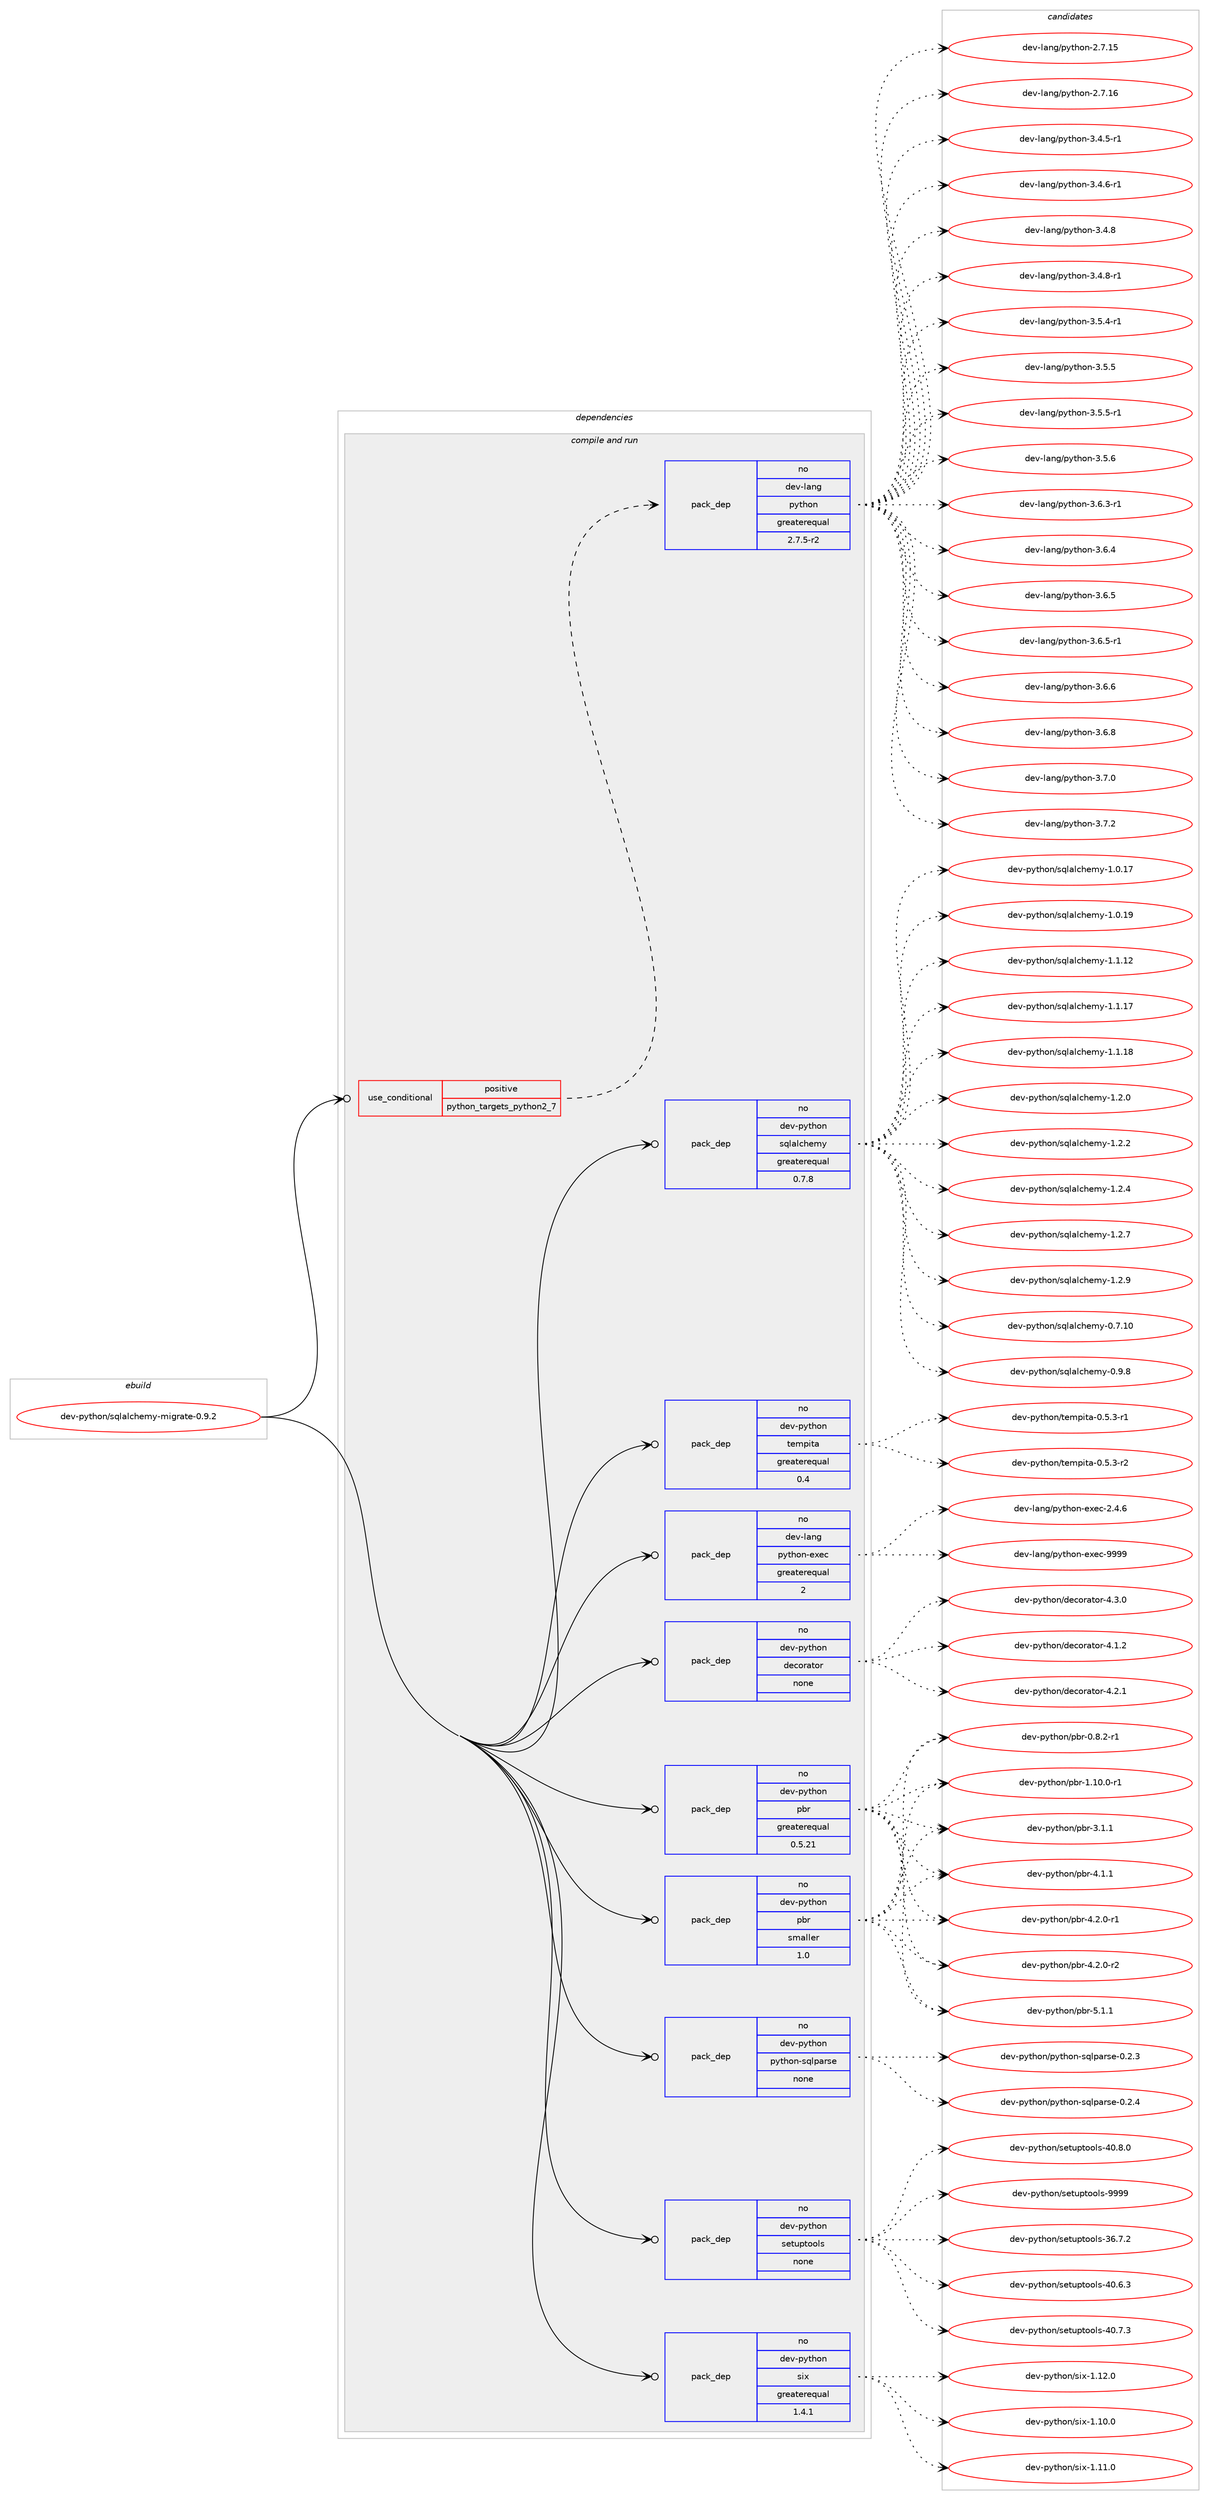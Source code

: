 digraph prolog {

# *************
# Graph options
# *************

newrank=true;
concentrate=true;
compound=true;
graph [rankdir=LR,fontname=Helvetica,fontsize=10,ranksep=1.5];#, ranksep=2.5, nodesep=0.2];
edge  [arrowhead=vee];
node  [fontname=Helvetica,fontsize=10];

# **********
# The ebuild
# **********

subgraph cluster_leftcol {
color=gray;
rank=same;
label=<<i>ebuild</i>>;
id [label="dev-python/sqlalchemy-migrate-0.9.2", color=red, width=4, href="../dev-python/sqlalchemy-migrate-0.9.2.svg"];
}

# ****************
# The dependencies
# ****************

subgraph cluster_midcol {
color=gray;
label=<<i>dependencies</i>>;
subgraph cluster_compile {
fillcolor="#eeeeee";
style=filled;
label=<<i>compile</i>>;
}
subgraph cluster_compileandrun {
fillcolor="#eeeeee";
style=filled;
label=<<i>compile and run</i>>;
subgraph cond385192 {
dependency1442921 [label=<<TABLE BORDER="0" CELLBORDER="1" CELLSPACING="0" CELLPADDING="4"><TR><TD ROWSPAN="3" CELLPADDING="10">use_conditional</TD></TR><TR><TD>positive</TD></TR><TR><TD>python_targets_python2_7</TD></TR></TABLE>>, shape=none, color=red];
subgraph pack1034367 {
dependency1442922 [label=<<TABLE BORDER="0" CELLBORDER="1" CELLSPACING="0" CELLPADDING="4" WIDTH="220"><TR><TD ROWSPAN="6" CELLPADDING="30">pack_dep</TD></TR><TR><TD WIDTH="110">no</TD></TR><TR><TD>dev-lang</TD></TR><TR><TD>python</TD></TR><TR><TD>greaterequal</TD></TR><TR><TD>2.7.5-r2</TD></TR></TABLE>>, shape=none, color=blue];
}
dependency1442921:e -> dependency1442922:w [weight=20,style="dashed",arrowhead="vee"];
}
id:e -> dependency1442921:w [weight=20,style="solid",arrowhead="odotvee"];
subgraph pack1034368 {
dependency1442923 [label=<<TABLE BORDER="0" CELLBORDER="1" CELLSPACING="0" CELLPADDING="4" WIDTH="220"><TR><TD ROWSPAN="6" CELLPADDING="30">pack_dep</TD></TR><TR><TD WIDTH="110">no</TD></TR><TR><TD>dev-lang</TD></TR><TR><TD>python-exec</TD></TR><TR><TD>greaterequal</TD></TR><TR><TD>2</TD></TR></TABLE>>, shape=none, color=blue];
}
id:e -> dependency1442923:w [weight=20,style="solid",arrowhead="odotvee"];
subgraph pack1034369 {
dependency1442924 [label=<<TABLE BORDER="0" CELLBORDER="1" CELLSPACING="0" CELLPADDING="4" WIDTH="220"><TR><TD ROWSPAN="6" CELLPADDING="30">pack_dep</TD></TR><TR><TD WIDTH="110">no</TD></TR><TR><TD>dev-python</TD></TR><TR><TD>decorator</TD></TR><TR><TD>none</TD></TR><TR><TD></TD></TR></TABLE>>, shape=none, color=blue];
}
id:e -> dependency1442924:w [weight=20,style="solid",arrowhead="odotvee"];
subgraph pack1034370 {
dependency1442925 [label=<<TABLE BORDER="0" CELLBORDER="1" CELLSPACING="0" CELLPADDING="4" WIDTH="220"><TR><TD ROWSPAN="6" CELLPADDING="30">pack_dep</TD></TR><TR><TD WIDTH="110">no</TD></TR><TR><TD>dev-python</TD></TR><TR><TD>pbr</TD></TR><TR><TD>greaterequal</TD></TR><TR><TD>0.5.21</TD></TR></TABLE>>, shape=none, color=blue];
}
id:e -> dependency1442925:w [weight=20,style="solid",arrowhead="odotvee"];
subgraph pack1034371 {
dependency1442926 [label=<<TABLE BORDER="0" CELLBORDER="1" CELLSPACING="0" CELLPADDING="4" WIDTH="220"><TR><TD ROWSPAN="6" CELLPADDING="30">pack_dep</TD></TR><TR><TD WIDTH="110">no</TD></TR><TR><TD>dev-python</TD></TR><TR><TD>pbr</TD></TR><TR><TD>smaller</TD></TR><TR><TD>1.0</TD></TR></TABLE>>, shape=none, color=blue];
}
id:e -> dependency1442926:w [weight=20,style="solid",arrowhead="odotvee"];
subgraph pack1034372 {
dependency1442927 [label=<<TABLE BORDER="0" CELLBORDER="1" CELLSPACING="0" CELLPADDING="4" WIDTH="220"><TR><TD ROWSPAN="6" CELLPADDING="30">pack_dep</TD></TR><TR><TD WIDTH="110">no</TD></TR><TR><TD>dev-python</TD></TR><TR><TD>python-sqlparse</TD></TR><TR><TD>none</TD></TR><TR><TD></TD></TR></TABLE>>, shape=none, color=blue];
}
id:e -> dependency1442927:w [weight=20,style="solid",arrowhead="odotvee"];
subgraph pack1034373 {
dependency1442928 [label=<<TABLE BORDER="0" CELLBORDER="1" CELLSPACING="0" CELLPADDING="4" WIDTH="220"><TR><TD ROWSPAN="6" CELLPADDING="30">pack_dep</TD></TR><TR><TD WIDTH="110">no</TD></TR><TR><TD>dev-python</TD></TR><TR><TD>setuptools</TD></TR><TR><TD>none</TD></TR><TR><TD></TD></TR></TABLE>>, shape=none, color=blue];
}
id:e -> dependency1442928:w [weight=20,style="solid",arrowhead="odotvee"];
subgraph pack1034374 {
dependency1442929 [label=<<TABLE BORDER="0" CELLBORDER="1" CELLSPACING="0" CELLPADDING="4" WIDTH="220"><TR><TD ROWSPAN="6" CELLPADDING="30">pack_dep</TD></TR><TR><TD WIDTH="110">no</TD></TR><TR><TD>dev-python</TD></TR><TR><TD>six</TD></TR><TR><TD>greaterequal</TD></TR><TR><TD>1.4.1</TD></TR></TABLE>>, shape=none, color=blue];
}
id:e -> dependency1442929:w [weight=20,style="solid",arrowhead="odotvee"];
subgraph pack1034375 {
dependency1442930 [label=<<TABLE BORDER="0" CELLBORDER="1" CELLSPACING="0" CELLPADDING="4" WIDTH="220"><TR><TD ROWSPAN="6" CELLPADDING="30">pack_dep</TD></TR><TR><TD WIDTH="110">no</TD></TR><TR><TD>dev-python</TD></TR><TR><TD>sqlalchemy</TD></TR><TR><TD>greaterequal</TD></TR><TR><TD>0.7.8</TD></TR></TABLE>>, shape=none, color=blue];
}
id:e -> dependency1442930:w [weight=20,style="solid",arrowhead="odotvee"];
subgraph pack1034376 {
dependency1442931 [label=<<TABLE BORDER="0" CELLBORDER="1" CELLSPACING="0" CELLPADDING="4" WIDTH="220"><TR><TD ROWSPAN="6" CELLPADDING="30">pack_dep</TD></TR><TR><TD WIDTH="110">no</TD></TR><TR><TD>dev-python</TD></TR><TR><TD>tempita</TD></TR><TR><TD>greaterequal</TD></TR><TR><TD>0.4</TD></TR></TABLE>>, shape=none, color=blue];
}
id:e -> dependency1442931:w [weight=20,style="solid",arrowhead="odotvee"];
}
subgraph cluster_run {
fillcolor="#eeeeee";
style=filled;
label=<<i>run</i>>;
}
}

# **************
# The candidates
# **************

subgraph cluster_choices {
rank=same;
color=gray;
label=<<i>candidates</i>>;

subgraph choice1034367 {
color=black;
nodesep=1;
choice10010111845108971101034711212111610411111045504655464953 [label="dev-lang/python-2.7.15", color=red, width=4,href="../dev-lang/python-2.7.15.svg"];
choice10010111845108971101034711212111610411111045504655464954 [label="dev-lang/python-2.7.16", color=red, width=4,href="../dev-lang/python-2.7.16.svg"];
choice1001011184510897110103471121211161041111104551465246534511449 [label="dev-lang/python-3.4.5-r1", color=red, width=4,href="../dev-lang/python-3.4.5-r1.svg"];
choice1001011184510897110103471121211161041111104551465246544511449 [label="dev-lang/python-3.4.6-r1", color=red, width=4,href="../dev-lang/python-3.4.6-r1.svg"];
choice100101118451089711010347112121116104111110455146524656 [label="dev-lang/python-3.4.8", color=red, width=4,href="../dev-lang/python-3.4.8.svg"];
choice1001011184510897110103471121211161041111104551465246564511449 [label="dev-lang/python-3.4.8-r1", color=red, width=4,href="../dev-lang/python-3.4.8-r1.svg"];
choice1001011184510897110103471121211161041111104551465346524511449 [label="dev-lang/python-3.5.4-r1", color=red, width=4,href="../dev-lang/python-3.5.4-r1.svg"];
choice100101118451089711010347112121116104111110455146534653 [label="dev-lang/python-3.5.5", color=red, width=4,href="../dev-lang/python-3.5.5.svg"];
choice1001011184510897110103471121211161041111104551465346534511449 [label="dev-lang/python-3.5.5-r1", color=red, width=4,href="../dev-lang/python-3.5.5-r1.svg"];
choice100101118451089711010347112121116104111110455146534654 [label="dev-lang/python-3.5.6", color=red, width=4,href="../dev-lang/python-3.5.6.svg"];
choice1001011184510897110103471121211161041111104551465446514511449 [label="dev-lang/python-3.6.3-r1", color=red, width=4,href="../dev-lang/python-3.6.3-r1.svg"];
choice100101118451089711010347112121116104111110455146544652 [label="dev-lang/python-3.6.4", color=red, width=4,href="../dev-lang/python-3.6.4.svg"];
choice100101118451089711010347112121116104111110455146544653 [label="dev-lang/python-3.6.5", color=red, width=4,href="../dev-lang/python-3.6.5.svg"];
choice1001011184510897110103471121211161041111104551465446534511449 [label="dev-lang/python-3.6.5-r1", color=red, width=4,href="../dev-lang/python-3.6.5-r1.svg"];
choice100101118451089711010347112121116104111110455146544654 [label="dev-lang/python-3.6.6", color=red, width=4,href="../dev-lang/python-3.6.6.svg"];
choice100101118451089711010347112121116104111110455146544656 [label="dev-lang/python-3.6.8", color=red, width=4,href="../dev-lang/python-3.6.8.svg"];
choice100101118451089711010347112121116104111110455146554648 [label="dev-lang/python-3.7.0", color=red, width=4,href="../dev-lang/python-3.7.0.svg"];
choice100101118451089711010347112121116104111110455146554650 [label="dev-lang/python-3.7.2", color=red, width=4,href="../dev-lang/python-3.7.2.svg"];
dependency1442922:e -> choice10010111845108971101034711212111610411111045504655464953:w [style=dotted,weight="100"];
dependency1442922:e -> choice10010111845108971101034711212111610411111045504655464954:w [style=dotted,weight="100"];
dependency1442922:e -> choice1001011184510897110103471121211161041111104551465246534511449:w [style=dotted,weight="100"];
dependency1442922:e -> choice1001011184510897110103471121211161041111104551465246544511449:w [style=dotted,weight="100"];
dependency1442922:e -> choice100101118451089711010347112121116104111110455146524656:w [style=dotted,weight="100"];
dependency1442922:e -> choice1001011184510897110103471121211161041111104551465246564511449:w [style=dotted,weight="100"];
dependency1442922:e -> choice1001011184510897110103471121211161041111104551465346524511449:w [style=dotted,weight="100"];
dependency1442922:e -> choice100101118451089711010347112121116104111110455146534653:w [style=dotted,weight="100"];
dependency1442922:e -> choice1001011184510897110103471121211161041111104551465346534511449:w [style=dotted,weight="100"];
dependency1442922:e -> choice100101118451089711010347112121116104111110455146534654:w [style=dotted,weight="100"];
dependency1442922:e -> choice1001011184510897110103471121211161041111104551465446514511449:w [style=dotted,weight="100"];
dependency1442922:e -> choice100101118451089711010347112121116104111110455146544652:w [style=dotted,weight="100"];
dependency1442922:e -> choice100101118451089711010347112121116104111110455146544653:w [style=dotted,weight="100"];
dependency1442922:e -> choice1001011184510897110103471121211161041111104551465446534511449:w [style=dotted,weight="100"];
dependency1442922:e -> choice100101118451089711010347112121116104111110455146544654:w [style=dotted,weight="100"];
dependency1442922:e -> choice100101118451089711010347112121116104111110455146544656:w [style=dotted,weight="100"];
dependency1442922:e -> choice100101118451089711010347112121116104111110455146554648:w [style=dotted,weight="100"];
dependency1442922:e -> choice100101118451089711010347112121116104111110455146554650:w [style=dotted,weight="100"];
}
subgraph choice1034368 {
color=black;
nodesep=1;
choice1001011184510897110103471121211161041111104510112010199455046524654 [label="dev-lang/python-exec-2.4.6", color=red, width=4,href="../dev-lang/python-exec-2.4.6.svg"];
choice10010111845108971101034711212111610411111045101120101994557575757 [label="dev-lang/python-exec-9999", color=red, width=4,href="../dev-lang/python-exec-9999.svg"];
dependency1442923:e -> choice1001011184510897110103471121211161041111104510112010199455046524654:w [style=dotted,weight="100"];
dependency1442923:e -> choice10010111845108971101034711212111610411111045101120101994557575757:w [style=dotted,weight="100"];
}
subgraph choice1034369 {
color=black;
nodesep=1;
choice10010111845112121116104111110471001019911111497116111114455246494650 [label="dev-python/decorator-4.1.2", color=red, width=4,href="../dev-python/decorator-4.1.2.svg"];
choice10010111845112121116104111110471001019911111497116111114455246504649 [label="dev-python/decorator-4.2.1", color=red, width=4,href="../dev-python/decorator-4.2.1.svg"];
choice10010111845112121116104111110471001019911111497116111114455246514648 [label="dev-python/decorator-4.3.0", color=red, width=4,href="../dev-python/decorator-4.3.0.svg"];
dependency1442924:e -> choice10010111845112121116104111110471001019911111497116111114455246494650:w [style=dotted,weight="100"];
dependency1442924:e -> choice10010111845112121116104111110471001019911111497116111114455246504649:w [style=dotted,weight="100"];
dependency1442924:e -> choice10010111845112121116104111110471001019911111497116111114455246514648:w [style=dotted,weight="100"];
}
subgraph choice1034370 {
color=black;
nodesep=1;
choice1001011184511212111610411111047112981144548465646504511449 [label="dev-python/pbr-0.8.2-r1", color=red, width=4,href="../dev-python/pbr-0.8.2-r1.svg"];
choice100101118451121211161041111104711298114454946494846484511449 [label="dev-python/pbr-1.10.0-r1", color=red, width=4,href="../dev-python/pbr-1.10.0-r1.svg"];
choice100101118451121211161041111104711298114455146494649 [label="dev-python/pbr-3.1.1", color=red, width=4,href="../dev-python/pbr-3.1.1.svg"];
choice100101118451121211161041111104711298114455246494649 [label="dev-python/pbr-4.1.1", color=red, width=4,href="../dev-python/pbr-4.1.1.svg"];
choice1001011184511212111610411111047112981144552465046484511449 [label="dev-python/pbr-4.2.0-r1", color=red, width=4,href="../dev-python/pbr-4.2.0-r1.svg"];
choice1001011184511212111610411111047112981144552465046484511450 [label="dev-python/pbr-4.2.0-r2", color=red, width=4,href="../dev-python/pbr-4.2.0-r2.svg"];
choice100101118451121211161041111104711298114455346494649 [label="dev-python/pbr-5.1.1", color=red, width=4,href="../dev-python/pbr-5.1.1.svg"];
dependency1442925:e -> choice1001011184511212111610411111047112981144548465646504511449:w [style=dotted,weight="100"];
dependency1442925:e -> choice100101118451121211161041111104711298114454946494846484511449:w [style=dotted,weight="100"];
dependency1442925:e -> choice100101118451121211161041111104711298114455146494649:w [style=dotted,weight="100"];
dependency1442925:e -> choice100101118451121211161041111104711298114455246494649:w [style=dotted,weight="100"];
dependency1442925:e -> choice1001011184511212111610411111047112981144552465046484511449:w [style=dotted,weight="100"];
dependency1442925:e -> choice1001011184511212111610411111047112981144552465046484511450:w [style=dotted,weight="100"];
dependency1442925:e -> choice100101118451121211161041111104711298114455346494649:w [style=dotted,weight="100"];
}
subgraph choice1034371 {
color=black;
nodesep=1;
choice1001011184511212111610411111047112981144548465646504511449 [label="dev-python/pbr-0.8.2-r1", color=red, width=4,href="../dev-python/pbr-0.8.2-r1.svg"];
choice100101118451121211161041111104711298114454946494846484511449 [label="dev-python/pbr-1.10.0-r1", color=red, width=4,href="../dev-python/pbr-1.10.0-r1.svg"];
choice100101118451121211161041111104711298114455146494649 [label="dev-python/pbr-3.1.1", color=red, width=4,href="../dev-python/pbr-3.1.1.svg"];
choice100101118451121211161041111104711298114455246494649 [label="dev-python/pbr-4.1.1", color=red, width=4,href="../dev-python/pbr-4.1.1.svg"];
choice1001011184511212111610411111047112981144552465046484511449 [label="dev-python/pbr-4.2.0-r1", color=red, width=4,href="../dev-python/pbr-4.2.0-r1.svg"];
choice1001011184511212111610411111047112981144552465046484511450 [label="dev-python/pbr-4.2.0-r2", color=red, width=4,href="../dev-python/pbr-4.2.0-r2.svg"];
choice100101118451121211161041111104711298114455346494649 [label="dev-python/pbr-5.1.1", color=red, width=4,href="../dev-python/pbr-5.1.1.svg"];
dependency1442926:e -> choice1001011184511212111610411111047112981144548465646504511449:w [style=dotted,weight="100"];
dependency1442926:e -> choice100101118451121211161041111104711298114454946494846484511449:w [style=dotted,weight="100"];
dependency1442926:e -> choice100101118451121211161041111104711298114455146494649:w [style=dotted,weight="100"];
dependency1442926:e -> choice100101118451121211161041111104711298114455246494649:w [style=dotted,weight="100"];
dependency1442926:e -> choice1001011184511212111610411111047112981144552465046484511449:w [style=dotted,weight="100"];
dependency1442926:e -> choice1001011184511212111610411111047112981144552465046484511450:w [style=dotted,weight="100"];
dependency1442926:e -> choice100101118451121211161041111104711298114455346494649:w [style=dotted,weight="100"];
}
subgraph choice1034372 {
color=black;
nodesep=1;
choice10010111845112121116104111110471121211161041111104511511310811297114115101454846504651 [label="dev-python/python-sqlparse-0.2.3", color=red, width=4,href="../dev-python/python-sqlparse-0.2.3.svg"];
choice10010111845112121116104111110471121211161041111104511511310811297114115101454846504652 [label="dev-python/python-sqlparse-0.2.4", color=red, width=4,href="../dev-python/python-sqlparse-0.2.4.svg"];
dependency1442927:e -> choice10010111845112121116104111110471121211161041111104511511310811297114115101454846504651:w [style=dotted,weight="100"];
dependency1442927:e -> choice10010111845112121116104111110471121211161041111104511511310811297114115101454846504652:w [style=dotted,weight="100"];
}
subgraph choice1034373 {
color=black;
nodesep=1;
choice100101118451121211161041111104711510111611711211611111110811545515446554650 [label="dev-python/setuptools-36.7.2", color=red, width=4,href="../dev-python/setuptools-36.7.2.svg"];
choice100101118451121211161041111104711510111611711211611111110811545524846544651 [label="dev-python/setuptools-40.6.3", color=red, width=4,href="../dev-python/setuptools-40.6.3.svg"];
choice100101118451121211161041111104711510111611711211611111110811545524846554651 [label="dev-python/setuptools-40.7.3", color=red, width=4,href="../dev-python/setuptools-40.7.3.svg"];
choice100101118451121211161041111104711510111611711211611111110811545524846564648 [label="dev-python/setuptools-40.8.0", color=red, width=4,href="../dev-python/setuptools-40.8.0.svg"];
choice10010111845112121116104111110471151011161171121161111111081154557575757 [label="dev-python/setuptools-9999", color=red, width=4,href="../dev-python/setuptools-9999.svg"];
dependency1442928:e -> choice100101118451121211161041111104711510111611711211611111110811545515446554650:w [style=dotted,weight="100"];
dependency1442928:e -> choice100101118451121211161041111104711510111611711211611111110811545524846544651:w [style=dotted,weight="100"];
dependency1442928:e -> choice100101118451121211161041111104711510111611711211611111110811545524846554651:w [style=dotted,weight="100"];
dependency1442928:e -> choice100101118451121211161041111104711510111611711211611111110811545524846564648:w [style=dotted,weight="100"];
dependency1442928:e -> choice10010111845112121116104111110471151011161171121161111111081154557575757:w [style=dotted,weight="100"];
}
subgraph choice1034374 {
color=black;
nodesep=1;
choice100101118451121211161041111104711510512045494649484648 [label="dev-python/six-1.10.0", color=red, width=4,href="../dev-python/six-1.10.0.svg"];
choice100101118451121211161041111104711510512045494649494648 [label="dev-python/six-1.11.0", color=red, width=4,href="../dev-python/six-1.11.0.svg"];
choice100101118451121211161041111104711510512045494649504648 [label="dev-python/six-1.12.0", color=red, width=4,href="../dev-python/six-1.12.0.svg"];
dependency1442929:e -> choice100101118451121211161041111104711510512045494649484648:w [style=dotted,weight="100"];
dependency1442929:e -> choice100101118451121211161041111104711510512045494649494648:w [style=dotted,weight="100"];
dependency1442929:e -> choice100101118451121211161041111104711510512045494649504648:w [style=dotted,weight="100"];
}
subgraph choice1034375 {
color=black;
nodesep=1;
choice1001011184511212111610411111047115113108971089910410110912145484655464948 [label="dev-python/sqlalchemy-0.7.10", color=red, width=4,href="../dev-python/sqlalchemy-0.7.10.svg"];
choice10010111845112121116104111110471151131089710899104101109121454846574656 [label="dev-python/sqlalchemy-0.9.8", color=red, width=4,href="../dev-python/sqlalchemy-0.9.8.svg"];
choice1001011184511212111610411111047115113108971089910410110912145494648464955 [label="dev-python/sqlalchemy-1.0.17", color=red, width=4,href="../dev-python/sqlalchemy-1.0.17.svg"];
choice1001011184511212111610411111047115113108971089910410110912145494648464957 [label="dev-python/sqlalchemy-1.0.19", color=red, width=4,href="../dev-python/sqlalchemy-1.0.19.svg"];
choice1001011184511212111610411111047115113108971089910410110912145494649464950 [label="dev-python/sqlalchemy-1.1.12", color=red, width=4,href="../dev-python/sqlalchemy-1.1.12.svg"];
choice1001011184511212111610411111047115113108971089910410110912145494649464955 [label="dev-python/sqlalchemy-1.1.17", color=red, width=4,href="../dev-python/sqlalchemy-1.1.17.svg"];
choice1001011184511212111610411111047115113108971089910410110912145494649464956 [label="dev-python/sqlalchemy-1.1.18", color=red, width=4,href="../dev-python/sqlalchemy-1.1.18.svg"];
choice10010111845112121116104111110471151131089710899104101109121454946504648 [label="dev-python/sqlalchemy-1.2.0", color=red, width=4,href="../dev-python/sqlalchemy-1.2.0.svg"];
choice10010111845112121116104111110471151131089710899104101109121454946504650 [label="dev-python/sqlalchemy-1.2.2", color=red, width=4,href="../dev-python/sqlalchemy-1.2.2.svg"];
choice10010111845112121116104111110471151131089710899104101109121454946504652 [label="dev-python/sqlalchemy-1.2.4", color=red, width=4,href="../dev-python/sqlalchemy-1.2.4.svg"];
choice10010111845112121116104111110471151131089710899104101109121454946504655 [label="dev-python/sqlalchemy-1.2.7", color=red, width=4,href="../dev-python/sqlalchemy-1.2.7.svg"];
choice10010111845112121116104111110471151131089710899104101109121454946504657 [label="dev-python/sqlalchemy-1.2.9", color=red, width=4,href="../dev-python/sqlalchemy-1.2.9.svg"];
dependency1442930:e -> choice1001011184511212111610411111047115113108971089910410110912145484655464948:w [style=dotted,weight="100"];
dependency1442930:e -> choice10010111845112121116104111110471151131089710899104101109121454846574656:w [style=dotted,weight="100"];
dependency1442930:e -> choice1001011184511212111610411111047115113108971089910410110912145494648464955:w [style=dotted,weight="100"];
dependency1442930:e -> choice1001011184511212111610411111047115113108971089910410110912145494648464957:w [style=dotted,weight="100"];
dependency1442930:e -> choice1001011184511212111610411111047115113108971089910410110912145494649464950:w [style=dotted,weight="100"];
dependency1442930:e -> choice1001011184511212111610411111047115113108971089910410110912145494649464955:w [style=dotted,weight="100"];
dependency1442930:e -> choice1001011184511212111610411111047115113108971089910410110912145494649464956:w [style=dotted,weight="100"];
dependency1442930:e -> choice10010111845112121116104111110471151131089710899104101109121454946504648:w [style=dotted,weight="100"];
dependency1442930:e -> choice10010111845112121116104111110471151131089710899104101109121454946504650:w [style=dotted,weight="100"];
dependency1442930:e -> choice10010111845112121116104111110471151131089710899104101109121454946504652:w [style=dotted,weight="100"];
dependency1442930:e -> choice10010111845112121116104111110471151131089710899104101109121454946504655:w [style=dotted,weight="100"];
dependency1442930:e -> choice10010111845112121116104111110471151131089710899104101109121454946504657:w [style=dotted,weight="100"];
}
subgraph choice1034376 {
color=black;
nodesep=1;
choice1001011184511212111610411111047116101109112105116974548465346514511449 [label="dev-python/tempita-0.5.3-r1", color=red, width=4,href="../dev-python/tempita-0.5.3-r1.svg"];
choice1001011184511212111610411111047116101109112105116974548465346514511450 [label="dev-python/tempita-0.5.3-r2", color=red, width=4,href="../dev-python/tempita-0.5.3-r2.svg"];
dependency1442931:e -> choice1001011184511212111610411111047116101109112105116974548465346514511449:w [style=dotted,weight="100"];
dependency1442931:e -> choice1001011184511212111610411111047116101109112105116974548465346514511450:w [style=dotted,weight="100"];
}
}

}
